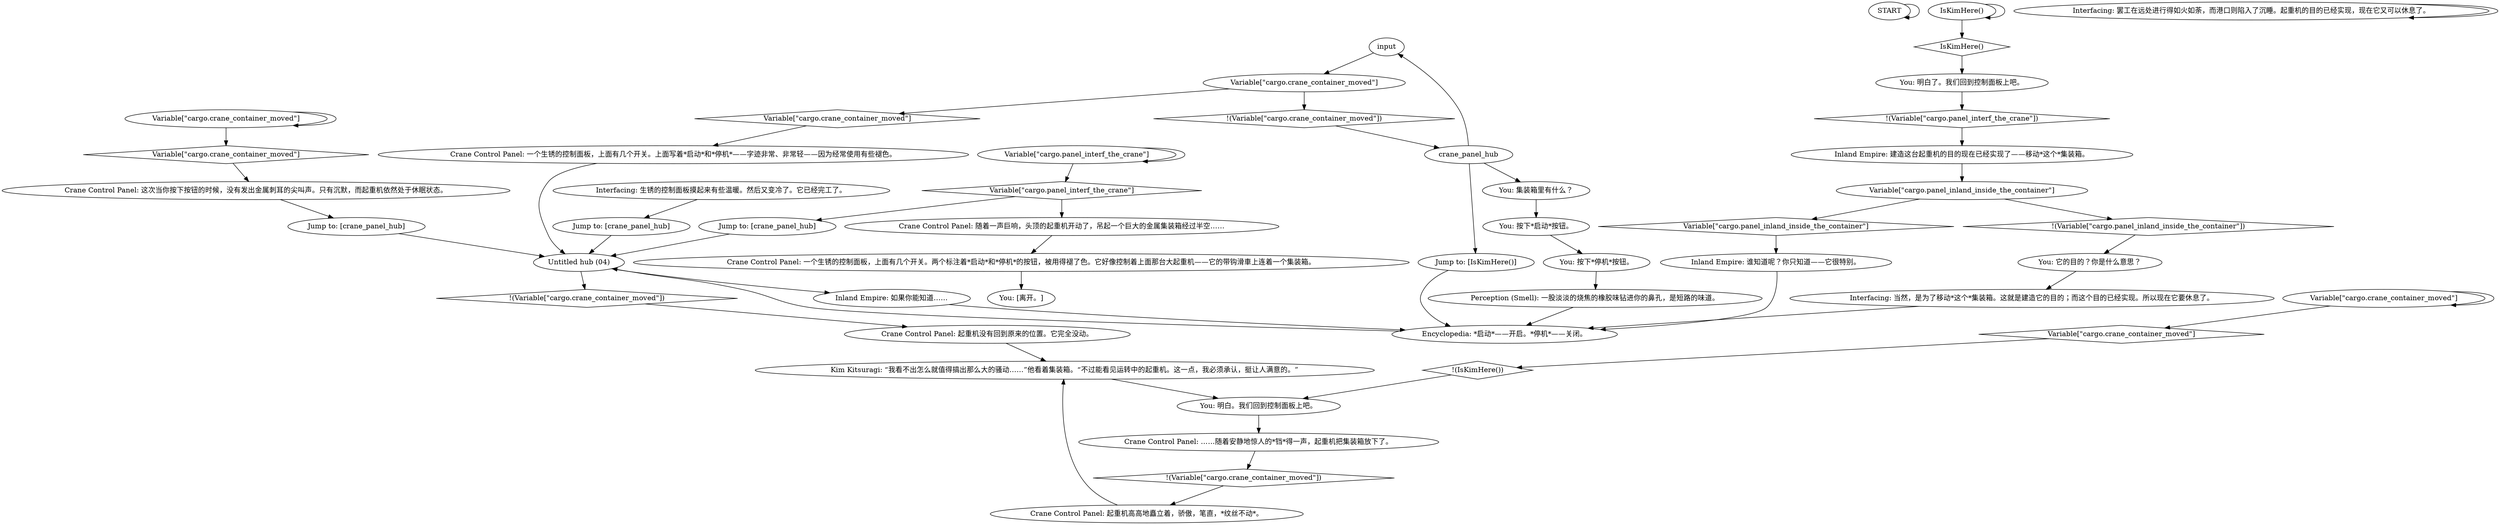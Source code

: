# CONTAINERYARD / PANEL
# very likely we need this panel to make mega-rich-light-bendy-guy container move.
# ==================================================
digraph G {
	  0 [label="START"];
	  1 [label="input"];
	  2 [label="You: [离开。]"];
	  3 [label="Encyclopedia: *启动*——开启。*停机*——关闭。"];
	  4 [label="IsKimHere()"];
	  5 [label="IsKimHere()", shape=diamond];
	  6 [label="!(IsKimHere())", shape=diamond];
	  7 [label="Crane Control Panel: 这次当你按下按钮的时候，没有发出金属刺耳的尖叫声。只有沉默，而起重机依然处于休眠状态。"];
	  8 [label="Crane Control Panel: 起重机没有回到原来的位置。它完全没动。"];
	  9 [label="Crane Control Panel: 随着一声巨响，头顶的起重机开动了，吊起一个巨大的金属集装箱经过半空……"];
	  10 [label="You: 明白。我们回到控制面板上吧。"];
	  11 [label="Jump to: [crane_panel_hub]"];
	  12 [label="Perception (Smell): 一股淡淡的烧焦的橡胶味钻进你的鼻孔，是短路的味道。"];
	  13 [label="Variable[\"cargo.crane_container_moved\"]"];
	  14 [label="Variable[\"cargo.crane_container_moved\"]", shape=diamond];
	  15 [label="!(Variable[\"cargo.crane_container_moved\"])", shape=diamond];
	  16 [label="Inland Empire: 建造这台起重机的目的现在已经实现了——移动*这个*集装箱。"];
	  17 [label="Jump to: [IsKimHere()]"];
	  18 [label="You: 按下*停机*按钮。"];
	  19 [label="Variable[\"cargo.crane_container_moved\"]"];
	  20 [label="Variable[\"cargo.crane_container_moved\"]", shape=diamond];
	  21 [label="!(Variable[\"cargo.crane_container_moved\"])", shape=diamond];
	  22 [label="You: 明白了。我们回到控制面板上吧。"];
	  23 [label="Kim Kitsuragi: “我看不出怎么就值得搞出那么大的骚动……”他看着集装箱。“不过能看见运转中的起重机。这一点，我必须承认，挺让人满意的。”"];
	  24 [label="Jump to: [crane_panel_hub]"];
	  25 [label="Jump to: [crane_panel_hub]"];
	  26 [label="You: 它的目的？你是什么意思？"];
	  27 [label="Interfacing: 罢工在远处进行得如火如荼，而港口则陷入了沉睡。起重机的目的已经实现，现在它又可以休息了。"];
	  28 [label="Variable[\"cargo.panel_interf_the_crane\"]"];
	  29 [label="Variable[\"cargo.panel_interf_the_crane\"]", shape=diamond];
	  30 [label="!(Variable[\"cargo.panel_interf_the_crane\"])", shape=diamond];
	  31 [label="Inland Empire: 如果你能知道……"];
	  32 [label="You: 集装箱里有什么？"];
	  33 [label="You: 按下*启动*按钮。"];
	  34 [label="Inland Empire: 谁知道呢？你只知道——它很特别。"];
	  35 [label="Untitled hub (04)"];
	  36 [label="crane_panel_hub"];
	  37 [label="Crane Control Panel: 一个生锈的控制面板，上面有几个开关。两个标注着*启动*和*停机*的按钮，被用得褪了色。它好像控制着上面那台大起重机——它的带钩滑車上连着一个集装箱。"];
	  38 [label="Crane Control Panel: ……随着安静地惊人的*铛*得一声，起重机把集装箱放下了。"];
	  39 [label="Interfacing: 生锈的控制面板摸起来有些温暖。然后又变冷了。它已经完工了。"];
	  40 [label="Interfacing: 当然，是为了移动*这个*集装箱。这就是建造它的目的；而这个目的已经实现。所以现在它要休息了。"];
	  41 [label="Variable[\"cargo.panel_inland_inside_the_container\"]"];
	  42 [label="Variable[\"cargo.panel_inland_inside_the_container\"]", shape=diamond];
	  43 [label="!(Variable[\"cargo.panel_inland_inside_the_container\"])", shape=diamond];
	  44 [label="Variable[\"cargo.crane_container_moved\"]"];
	  45 [label="Variable[\"cargo.crane_container_moved\"]", shape=diamond];
	  46 [label="!(Variable[\"cargo.crane_container_moved\"])", shape=diamond];
	  47 [label="Crane Control Panel: 起重机高高地矗立着，骄傲，笔直，*纹丝不动*。"];
	  48 [label="Crane Control Panel: 一个生锈的控制面板，上面有几个开关。上面写着*启动*和*停机*——字迹非常、非常轻——因为经常使用有些褪色。"];
	  0 -> 0
	  1 -> 44
	  3 -> 35
	  4 -> 4
	  4 -> 5
	  5 -> 22
	  6 -> 10
	  7 -> 24
	  8 -> 23
	  9 -> 37
	  10 -> 38
	  11 -> 35
	  12 -> 3
	  13 -> 13
	  13 -> 14
	  14 -> 7
	  15 -> 47
	  16 -> 41
	  17 -> 3
	  18 -> 12
	  19 -> 19
	  19 -> 20
	  20 -> 6
	  21 -> 8
	  22 -> 30
	  23 -> 10
	  24 -> 35
	  25 -> 35
	  26 -> 40
	  27 -> 27
	  28 -> 28
	  28 -> 29
	  29 -> 25
	  29 -> 9
	  30 -> 16
	  31 -> 3
	  32 -> 33
	  33 -> 18
	  34 -> 3
	  35 -> 21
	  35 -> 31
	  36 -> 32
	  36 -> 17
	  36 -> 1
	  37 -> 2
	  38 -> 15
	  39 -> 11
	  40 -> 3
	  41 -> 42
	  41 -> 43
	  42 -> 34
	  43 -> 26
	  44 -> 45
	  44 -> 46
	  45 -> 48
	  46 -> 36
	  47 -> 23
	  48 -> 35
}

